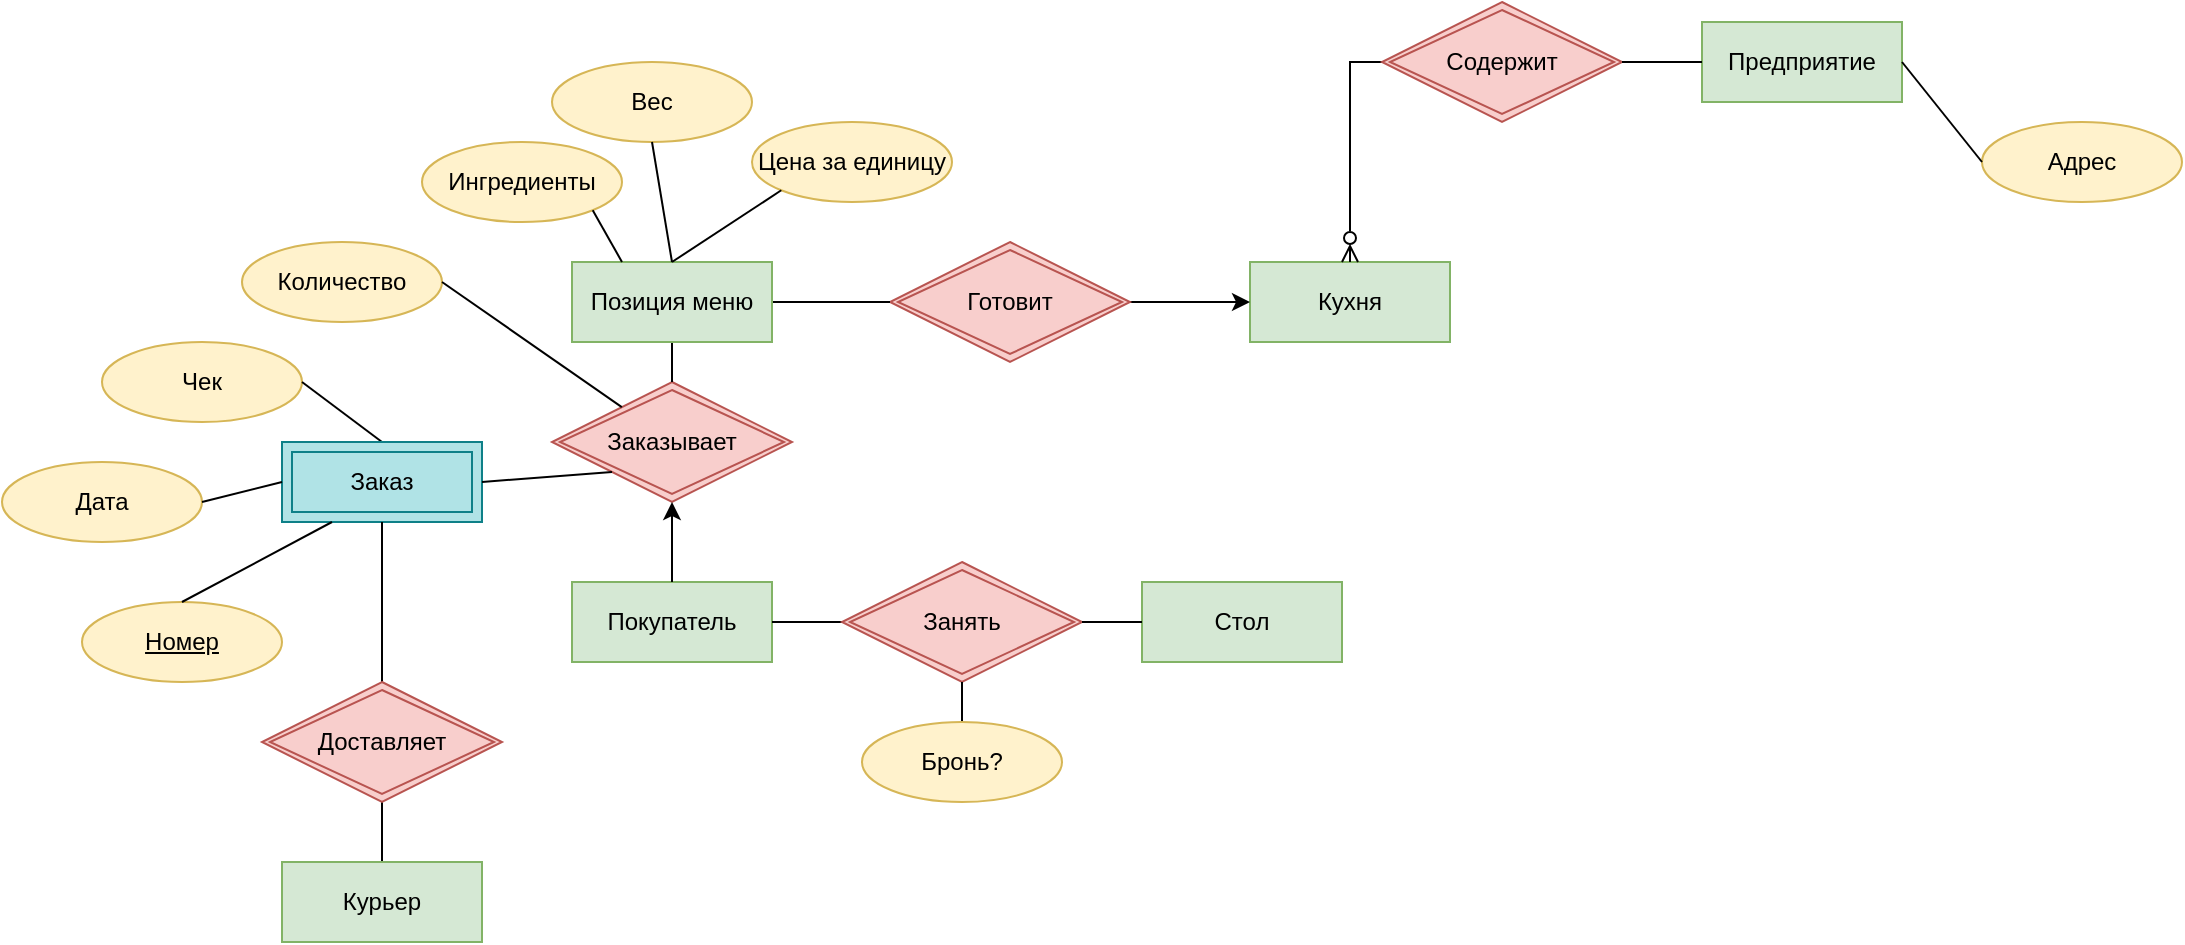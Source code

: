 <mxfile>
    <diagram id="tJordj7eiZVlDWxsN-qh" name="Page-1">
        <mxGraphModel dx="1499" dy="1640" grid="1" gridSize="10" guides="1" tooltips="1" connect="1" arrows="1" fold="1" page="1" pageScale="1" pageWidth="827" pageHeight="1169" background="#ffffff" math="0" shadow="0">
            <root>
                <mxCell id="0"/>
                <mxCell id="1" parent="0"/>
                <mxCell id="6" value="Предприятие" style="whiteSpace=wrap;html=1;align=center;fillColor=#d5e8d4;strokeColor=#82b366;" parent="1" vertex="1">
                    <mxGeometry x="810" y="-50" width="100" height="40" as="geometry"/>
                </mxCell>
                <mxCell id="7" value="Заказывает" style="shape=rhombus;double=1;perimeter=rhombusPerimeter;whiteSpace=wrap;html=1;align=center;fillColor=#f8cecc;strokeColor=#b85450;" parent="1" vertex="1">
                    <mxGeometry x="235" y="130" width="120" height="60" as="geometry"/>
                </mxCell>
                <mxCell id="11" value="Чек" style="ellipse;whiteSpace=wrap;html=1;align=center;fillColor=#fff2cc;strokeColor=#d6b656;" parent="1" vertex="1">
                    <mxGeometry x="10" y="110" width="100" height="40" as="geometry"/>
                </mxCell>
                <mxCell id="12" value="Покупатель" style="whiteSpace=wrap;html=1;align=center;fillColor=#d5e8d4;strokeColor=#82b366;" parent="1" vertex="1">
                    <mxGeometry x="245" y="230" width="100" height="40" as="geometry"/>
                </mxCell>
                <mxCell id="16" value="" style="endArrow=none;html=1;rounded=0;exitX=1;exitY=0.5;exitDx=0;exitDy=0;entryX=0.5;entryY=0;entryDx=0;entryDy=0;" parent="1" source="11" target="33" edge="1">
                    <mxGeometry relative="1" as="geometry">
                        <mxPoint x="410" y="200" as="sourcePoint"/>
                        <mxPoint x="270" y="230" as="targetPoint"/>
                    </mxGeometry>
                </mxCell>
                <mxCell id="17" value="Адрес" style="ellipse;whiteSpace=wrap;html=1;align=center;fillColor=#fff2cc;strokeColor=#d6b656;" parent="1" vertex="1">
                    <mxGeometry x="950" width="100" height="40" as="geometry"/>
                </mxCell>
                <mxCell id="18" value="" style="endArrow=none;html=1;rounded=0;exitX=1;exitY=0.5;exitDx=0;exitDy=0;entryX=0;entryY=0.5;entryDx=0;entryDy=0;" parent="1" source="6" target="17" edge="1">
                    <mxGeometry relative="1" as="geometry">
                        <mxPoint x="805" y="-80" as="sourcePoint"/>
                        <mxPoint x="965" y="-80" as="targetPoint"/>
                    </mxGeometry>
                </mxCell>
                <mxCell id="24" value="" style="endArrow=classic;html=1;rounded=0;exitX=0.5;exitY=0;exitDx=0;exitDy=0;entryX=0.5;entryY=1;entryDx=0;entryDy=0;endFill=1;" parent="1" source="12" target="7" edge="1">
                    <mxGeometry relative="1" as="geometry">
                        <mxPoint x="350" y="150" as="sourcePoint"/>
                        <mxPoint x="295" y="170" as="targetPoint"/>
                    </mxGeometry>
                </mxCell>
                <mxCell id="25" value="" style="endArrow=none;html=1;rounded=0;entryX=0.5;entryY=0;entryDx=0;entryDy=0;exitX=0.5;exitY=1;exitDx=0;exitDy=0;" parent="1" source="61" target="7" edge="1">
                    <mxGeometry relative="1" as="geometry">
                        <mxPoint x="220" y="100" as="sourcePoint"/>
                        <mxPoint x="470" y="150" as="targetPoint"/>
                    </mxGeometry>
                </mxCell>
                <mxCell id="26" value="Кухня" style="whiteSpace=wrap;html=1;align=center;fillColor=#d5e8d4;strokeColor=#82b366;" parent="1" vertex="1">
                    <mxGeometry x="584" y="70" width="100" height="40" as="geometry"/>
                </mxCell>
                <mxCell id="27" value="" style="endArrow=classic;html=1;rounded=0;entryX=0;entryY=0.5;entryDx=0;entryDy=0;exitX=1;exitY=0.5;exitDx=0;exitDy=0;endFill=1;" parent="1" source="28" target="26" edge="1">
                    <mxGeometry relative="1" as="geometry">
                        <mxPoint x="534" y="90" as="sourcePoint"/>
                        <mxPoint x="599" y="49.5" as="targetPoint"/>
                    </mxGeometry>
                </mxCell>
                <mxCell id="28" value="Готовит" style="shape=rhombus;double=1;perimeter=rhombusPerimeter;whiteSpace=wrap;html=1;align=center;fillColor=#f8cecc;strokeColor=#b85450;" parent="1" vertex="1">
                    <mxGeometry x="404" y="60" width="120" height="60" as="geometry"/>
                </mxCell>
                <mxCell id="29" value="" style="endArrow=none;html=1;rounded=0;entryX=0;entryY=0.5;entryDx=0;entryDy=0;exitX=1;exitY=0.5;exitDx=0;exitDy=0;" parent="1" source="61" target="28" edge="1">
                    <mxGeometry relative="1" as="geometry">
                        <mxPoint x="370" y="70" as="sourcePoint"/>
                        <mxPoint x="494" y="150" as="targetPoint"/>
                        <Array as="points"/>
                    </mxGeometry>
                </mxCell>
                <mxCell id="33" value="Заказ" style="shape=ext;margin=3;double=1;whiteSpace=wrap;html=1;align=center;fillColor=#b0e3e6;strokeColor=#0e8088;" parent="1" vertex="1">
                    <mxGeometry x="100" y="160" width="100" height="40" as="geometry"/>
                </mxCell>
                <mxCell id="36" value="Цена за единицу" style="ellipse;whiteSpace=wrap;html=1;align=center;fillColor=#fff2cc;strokeColor=#d6b656;" parent="1" vertex="1">
                    <mxGeometry x="335" width="100" height="40" as="geometry"/>
                </mxCell>
                <mxCell id="40" value="Количество" style="ellipse;whiteSpace=wrap;html=1;align=center;fillColor=#fff2cc;strokeColor=#d6b656;" parent="1" vertex="1">
                    <mxGeometry x="80" y="60" width="100" height="40" as="geometry"/>
                </mxCell>
                <mxCell id="41" value="" style="endArrow=none;html=1;rounded=0;exitX=1;exitY=0.5;exitDx=0;exitDy=0;" parent="1" source="40" target="7" edge="1">
                    <mxGeometry relative="1" as="geometry">
                        <mxPoint x="40" y="180" as="sourcePoint"/>
                        <mxPoint x="780" y="330" as="targetPoint"/>
                        <Array as="points"/>
                    </mxGeometry>
                </mxCell>
                <mxCell id="44" value="Номер" style="ellipse;whiteSpace=wrap;html=1;align=center;fontStyle=4;fillColor=#fff2cc;strokeColor=#d6b656;" parent="1" vertex="1">
                    <mxGeometry y="240" width="100" height="40" as="geometry"/>
                </mxCell>
                <mxCell id="45" value="" style="endArrow=none;html=1;rounded=0;exitX=0.25;exitY=1;exitDx=0;exitDy=0;entryX=0.5;entryY=0;entryDx=0;entryDy=0;" parent="1" source="33" target="44" edge="1">
                    <mxGeometry relative="1" as="geometry">
                        <mxPoint x="86" y="240" as="sourcePoint"/>
                        <mxPoint x="246" y="240" as="targetPoint"/>
                    </mxGeometry>
                </mxCell>
                <mxCell id="60" value="" style="endArrow=none;html=1;rounded=0;exitX=0.5;exitY=0;exitDx=0;exitDy=0;edgeStyle=orthogonalEdgeStyle;endFill=0;startArrow=ERzeroToMany;startFill=0;entryX=0;entryY=0.5;entryDx=0;entryDy=0;" parent="1" source="26" target="80" edge="1">
                    <mxGeometry relative="1" as="geometry">
                        <mxPoint x="620" y="40" as="sourcePoint"/>
                        <mxPoint x="680" y="20" as="targetPoint"/>
                    </mxGeometry>
                </mxCell>
                <mxCell id="61" value="Позиция меню" style="whiteSpace=wrap;html=1;align=center;fillColor=#d5e8d4;strokeColor=#82b366;" parent="1" vertex="1">
                    <mxGeometry x="245" y="70" width="100" height="40" as="geometry"/>
                </mxCell>
                <mxCell id="63" value="Дата" style="ellipse;whiteSpace=wrap;html=1;align=center;fillColor=#fff2cc;strokeColor=#d6b656;" parent="1" vertex="1">
                    <mxGeometry x="-40" y="170" width="100" height="40" as="geometry"/>
                </mxCell>
                <mxCell id="68" value="" style="endArrow=none;html=1;rounded=0;exitX=0;exitY=1;exitDx=0;exitDy=0;entryX=0.5;entryY=0;entryDx=0;entryDy=0;" parent="1" source="36" target="61" edge="1">
                    <mxGeometry relative="1" as="geometry">
                        <mxPoint x="340" y="250" as="sourcePoint"/>
                        <mxPoint x="500" y="250" as="targetPoint"/>
                    </mxGeometry>
                </mxCell>
                <mxCell id="69" value="" style="endArrow=none;html=1;rounded=0;exitX=1;exitY=0.5;exitDx=0;exitDy=0;entryX=0;entryY=1;entryDx=0;entryDy=0;" parent="1" source="33" target="7" edge="1">
                    <mxGeometry relative="1" as="geometry">
                        <mxPoint x="190" y="230" as="sourcePoint"/>
                        <mxPoint x="350" y="230" as="targetPoint"/>
                    </mxGeometry>
                </mxCell>
                <mxCell id="91" style="edgeStyle=none;html=1;exitX=0.5;exitY=0;exitDx=0;exitDy=0;entryX=0.5;entryY=1;entryDx=0;entryDy=0;endArrow=none;endFill=0;" parent="1" source="70" target="89" edge="1">
                    <mxGeometry relative="1" as="geometry"/>
                </mxCell>
                <mxCell id="70" value="Курьер" style="whiteSpace=wrap;html=1;align=center;fillColor=#d5e8d4;strokeColor=#82b366;" parent="1" vertex="1">
                    <mxGeometry x="100" y="370" width="100" height="40" as="geometry"/>
                </mxCell>
                <mxCell id="72" value="Стол" style="whiteSpace=wrap;html=1;align=center;fillColor=#d5e8d4;strokeColor=#82b366;" parent="1" vertex="1">
                    <mxGeometry x="530" y="230" width="100" height="40" as="geometry"/>
                </mxCell>
                <mxCell id="75" value="Ингредиенты" style="ellipse;whiteSpace=wrap;html=1;align=center;fillColor=#fff2cc;strokeColor=#d6b656;" parent="1" vertex="1">
                    <mxGeometry x="170" y="10" width="100" height="40" as="geometry"/>
                </mxCell>
                <mxCell id="76" value="Вес" style="ellipse;whiteSpace=wrap;html=1;align=center;fillColor=#fff2cc;strokeColor=#d6b656;" parent="1" vertex="1">
                    <mxGeometry x="235" y="-30" width="100" height="40" as="geometry"/>
                </mxCell>
                <mxCell id="77" value="" style="endArrow=none;html=1;rounded=0;exitX=0.5;exitY=1;exitDx=0;exitDy=0;entryX=0.5;entryY=0;entryDx=0;entryDy=0;" parent="1" source="76" target="61" edge="1">
                    <mxGeometry relative="1" as="geometry">
                        <mxPoint x="220" y="210" as="sourcePoint"/>
                        <mxPoint x="380" y="210" as="targetPoint"/>
                    </mxGeometry>
                </mxCell>
                <mxCell id="78" value="" style="endArrow=none;html=1;rounded=0;exitX=1;exitY=1;exitDx=0;exitDy=0;entryX=0.25;entryY=0;entryDx=0;entryDy=0;" parent="1" source="75" target="61" edge="1">
                    <mxGeometry relative="1" as="geometry">
                        <mxPoint x="220" y="210" as="sourcePoint"/>
                        <mxPoint x="380" y="210" as="targetPoint"/>
                    </mxGeometry>
                </mxCell>
                <mxCell id="84" style="edgeStyle=none;html=1;exitX=0;exitY=0.5;exitDx=0;exitDy=0;entryX=1;entryY=0.5;entryDx=0;entryDy=0;endArrow=none;endFill=0;" parent="1" source="79" target="12" edge="1">
                    <mxGeometry relative="1" as="geometry"/>
                </mxCell>
                <mxCell id="79" value="Занять" style="shape=rhombus;double=1;perimeter=rhombusPerimeter;whiteSpace=wrap;html=1;align=center;fillColor=#f8cecc;strokeColor=#b85450;" parent="1" vertex="1">
                    <mxGeometry x="380" y="220" width="120" height="60" as="geometry"/>
                </mxCell>
                <mxCell id="80" value="Содержит" style="shape=rhombus;double=1;perimeter=rhombusPerimeter;whiteSpace=wrap;html=1;align=center;fillColor=#f8cecc;strokeColor=#b85450;" parent="1" vertex="1">
                    <mxGeometry x="650" y="-60" width="120" height="60" as="geometry"/>
                </mxCell>
                <mxCell id="81" value="" style="endArrow=none;html=1;rounded=0;entryX=0;entryY=0.5;entryDx=0;entryDy=0;exitX=1;exitY=0.5;exitDx=0;exitDy=0;" parent="1" source="80" target="6" edge="1">
                    <mxGeometry relative="1" as="geometry">
                        <mxPoint x="660" y="40" as="sourcePoint"/>
                        <mxPoint x="820" y="40" as="targetPoint"/>
                    </mxGeometry>
                </mxCell>
                <mxCell id="82" value="" style="endArrow=none;html=1;rounded=0;exitX=1;exitY=0.5;exitDx=0;exitDy=0;entryX=0;entryY=0.5;entryDx=0;entryDy=0;" parent="1" source="63" target="33" edge="1">
                    <mxGeometry relative="1" as="geometry">
                        <mxPoint y="170" as="sourcePoint"/>
                        <mxPoint x="160" y="170" as="targetPoint"/>
                    </mxGeometry>
                </mxCell>
                <mxCell id="83" value="" style="endArrow=none;html=1;rounded=0;exitX=1;exitY=0.5;exitDx=0;exitDy=0;entryX=0;entryY=0.5;entryDx=0;entryDy=0;" parent="1" source="79" target="72" edge="1">
                    <mxGeometry relative="1" as="geometry">
                        <mxPoint x="470" y="350" as="sourcePoint"/>
                        <mxPoint x="480" y="300" as="targetPoint"/>
                    </mxGeometry>
                </mxCell>
                <mxCell id="86" style="edgeStyle=none;html=1;exitX=0.5;exitY=0;exitDx=0;exitDy=0;entryX=0.5;entryY=1;entryDx=0;entryDy=0;endArrow=none;endFill=0;" parent="1" source="85" target="79" edge="1">
                    <mxGeometry relative="1" as="geometry"/>
                </mxCell>
                <mxCell id="85" value="Бронь?" style="ellipse;whiteSpace=wrap;html=1;align=center;fillColor=#fff2cc;strokeColor=#d6b656;" parent="1" vertex="1">
                    <mxGeometry x="390" y="300" width="100" height="40" as="geometry"/>
                </mxCell>
                <mxCell id="92" style="edgeStyle=none;html=1;exitX=0.5;exitY=0;exitDx=0;exitDy=0;entryX=0.5;entryY=1;entryDx=0;entryDy=0;endArrow=none;endFill=0;" parent="1" source="89" target="33" edge="1">
                    <mxGeometry relative="1" as="geometry"/>
                </mxCell>
                <mxCell id="89" value="Доставляет" style="shape=rhombus;double=1;perimeter=rhombusPerimeter;whiteSpace=wrap;html=1;align=center;fillColor=#f8cecc;strokeColor=#b85450;" parent="1" vertex="1">
                    <mxGeometry x="90" y="280" width="120" height="60" as="geometry"/>
                </mxCell>
            </root>
        </mxGraphModel>
    </diagram>
</mxfile>